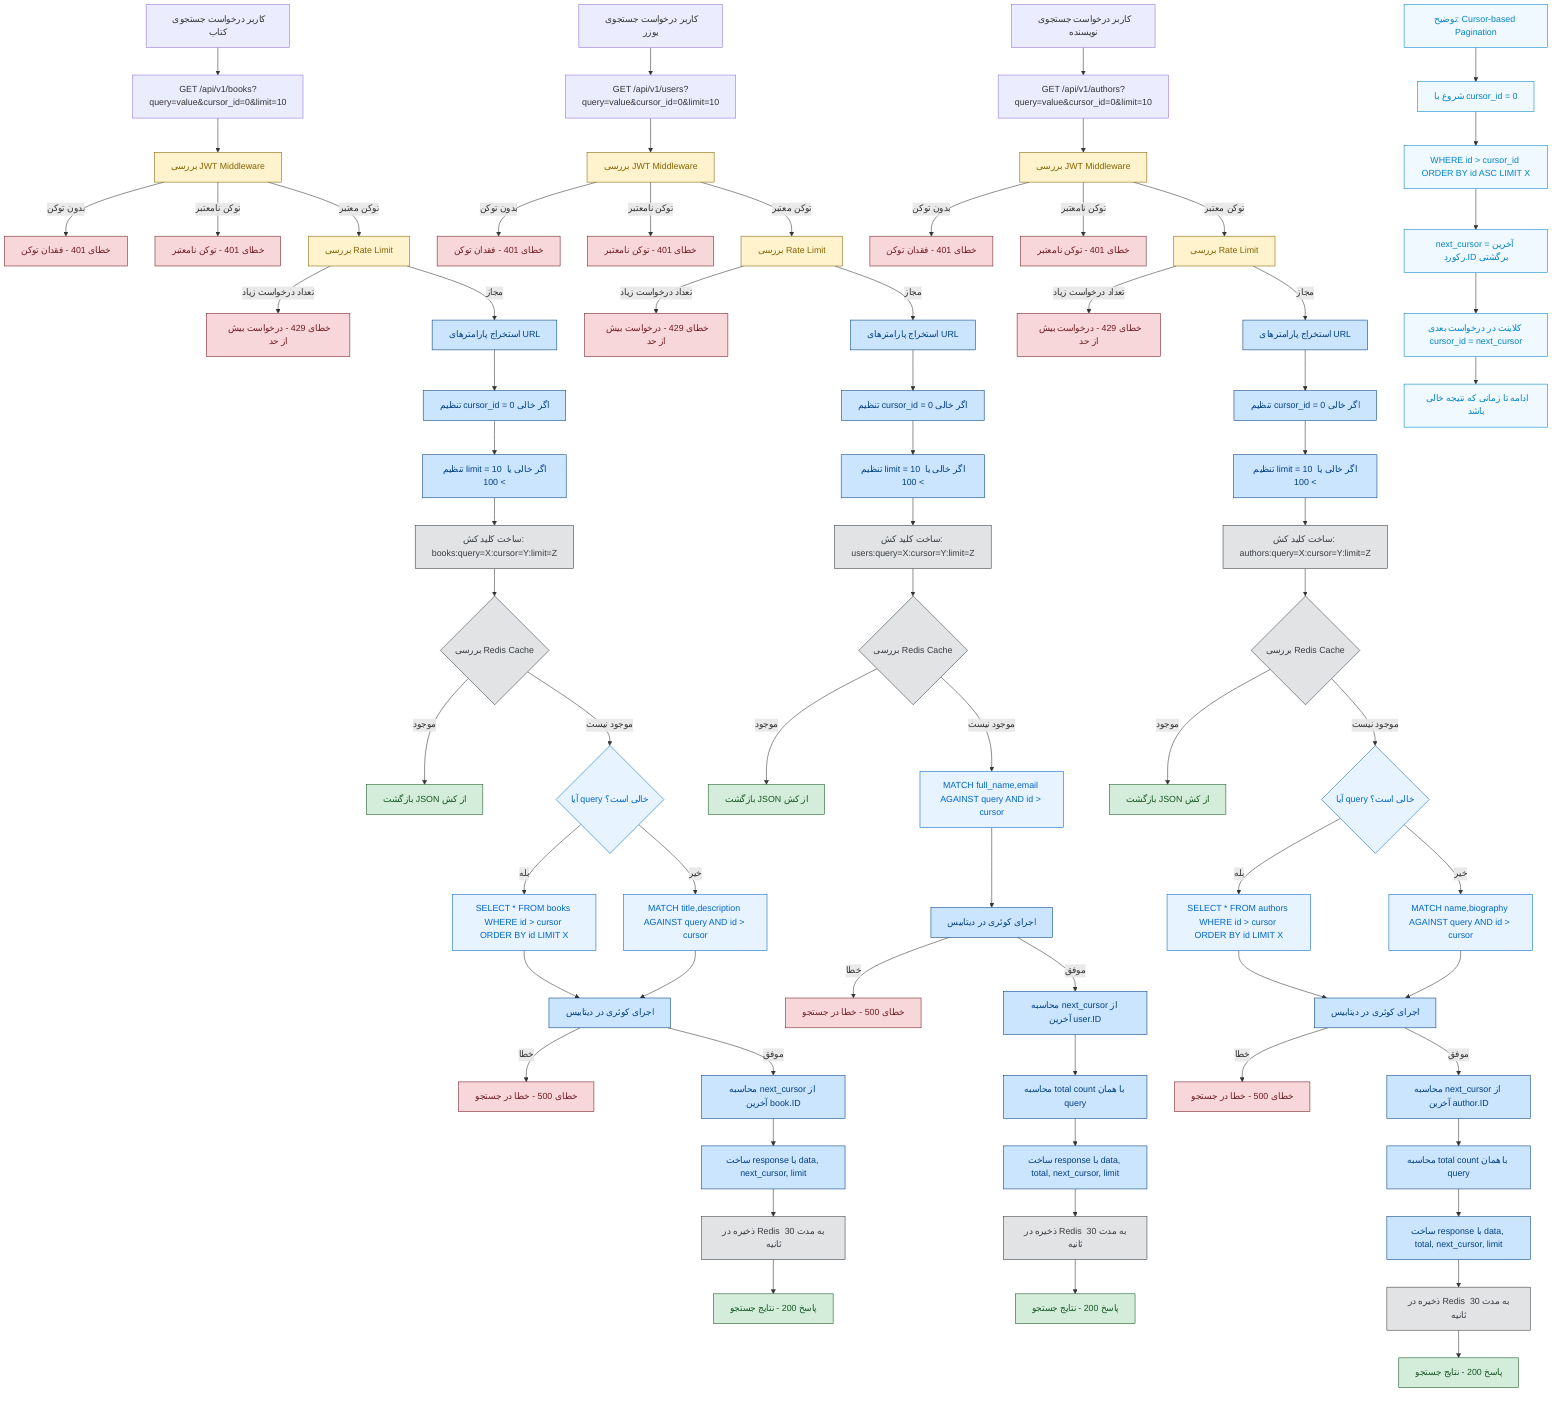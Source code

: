flowchart TD
    %% جستجوی کتاب‌ها
    A[کاربر درخواست جستجوی کتاب] --> B[GET /api/v1/books?query=value&cursor_id=0&limit=10]
    B --> C[بررسی JWT Middleware]
    C -->|بدون توکن| D[خطای 401 - فقدان توکن]
    C -->|توکن نامعتبر| E[خطای 401 - توکن نامعتبر]
    C -->|توکن معتبر| F[بررسی Rate Limit]
    F -->|تعداد درخواست زیاد| G[خطای 429 - درخواست بیش از حد]
    F -->|مجاز| H[استخراج پارامترهای URL]
    H --> I[تنظیم cursor_id = 0 اگر خالی]
    I --> J[تنظیم limit = 10 اگر خالی یا > 100]
    J --> K[ساخت کلید کش: books:query=X:cursor=Y:limit=Z]
    K --> L{بررسی Redis Cache}
    L -->|موجود| M[بازگشت JSON از کش]
    L -->|موجود نیست| N{آیا query خالی است؟}
    N -->|بله| O[SELECT * FROM books WHERE id > cursor ORDER BY id LIMIT X]
    N -->|خیر| P[MATCH title,description AGAINST query AND id > cursor]
    O --> Q[اجرای کوئری در دیتابیس]
    P --> Q
    Q -->|خطا| R[خطای 500 - خطا در جستجو]
    Q -->|موفق| S[محاسبه next_cursor از آخرین book.ID]
    S --> T[ساخت response با data, next_cursor, limit]
    T --> U[ذخیره در Redis به مدت 30 ثانیه]
    U --> V[پاسخ 200 - نتایج جستجو]

    %% جستجوی یوزرها
    W[کاربر درخواست جستجوی یوزر] --> X[GET /api/v1/users?query=value&cursor_id=0&limit=10]
    X --> Y[بررسی JWT Middleware]
    Y -->|بدون توکن| Z[خطای 401 - فقدان توکن]
    Y -->|توکن نامعتبر| AA[خطای 401 - توکن نامعتبر]
    Y -->|توکن معتبر| BB[بررسی Rate Limit]
    BB -->|تعداد درخواست زیاد| CC[خطای 429 - درخواست بیش از حد]
    BB -->|مجاز| DD[استخراج پارامترهای URL]
    DD --> EE[تنظیم cursor_id = 0 اگر خالی]
    EE --> FF[تنظیم limit = 10 اگر خالی یا > 100]
    FF --> GG[ساخت کلید کش: users:query=X:cursor=Y:limit=Z]
    GG --> HH{بررسی Redis Cache}
    HH -->|موجود| II[بازگشت JSON از کش]
    HH -->|موجود نیست| JJ[MATCH full_name,email AGAINST query AND id > cursor]
    JJ --> KK[اجرای کوئری در دیتابیس]
    KK -->|خطا| LL[خطای 500 - خطا در جستجو]
    KK -->|موفق| MM[محاسبه next_cursor از آخرین user.ID]
    MM --> NN[محاسبه total count با همان query]
    NN --> OO[ساخت response با data, total, next_cursor, limit]
    OO --> PP[ذخیره در Redis به مدت 30 ثانیه]
    PP --> QQ[پاسخ 200 - نتایج جستجو]

    %% جستجوی نویسنده‌ها
    RR[کاربر درخواست جستجوی نویسنده] --> SS[GET /api/v1/authors?query=value&cursor_id=0&limit=10]
    SS --> TT[بررسی JWT Middleware]
    TT -->|بدون توکن| UU[خطای 401 - فقدان توکن]
    TT -->|توکن نامعتبر| VV[خطای 401 - توکن نامعتبر]
    TT -->|توکن معتبر| WW[بررسی Rate Limit]
    WW -->|تعداد درخواست زیاد| XX[خطای 429 - درخواست بیش از حد]
    WW -->|مجاز| YY[استخراج پارامترهای URL]
    YY --> ZZ[تنظیم cursor_id = 0 اگر خالی]
    ZZ --> AAA[تنظیم limit = 10 اگر خالی یا > 100]
    AAA --> BBB[ساخت کلید کش: authors:query=X:cursor=Y:limit=Z]
    BBB --> CCC{بررسی Redis Cache}
    CCC -->|موجود| DDD[بازگشت JSON از کش]
    CCC -->|موجود نیست| EEE{آیا query خالی است؟}
    EEE -->|بله| FFF[SELECT * FROM authors WHERE id > cursor ORDER BY id LIMIT X]
    EEE -->|خیر| GGG[MATCH name,biography AGAINST query AND id > cursor]
    FFF --> HHH[اجرای کوئری در دیتابیس]
    GGG --> HHH
    HHH -->|خطا| III[خطای 500 - خطا در جستجو]
    HHH -->|موفق| JJJ[محاسبه next_cursor از آخرین author.ID]
    JJJ --> KKK[محاسبه total count با همان query]
    KKK --> LLL[ساخت response با data, total, next_cursor, limit]
    LLL --> MMM[ذخیره در Redis به مدت 30 ثانیه]
    MMM --> NNN[پاسخ 200 - نتایج جستجو]

    %% جزئیات فنی Cursor Pagination
    OOO[توضیح: Cursor-based Pagination] --> PPP[شروع با cursor_id = 0]
    PPP --> QQQ[WHERE id > cursor_id ORDER BY id ASC LIMIT X]
    QQQ --> RRR[next_cursor = آخرین رکورد.ID برگشتی]
    RRR --> SSS[کلاینت در درخواست بعدی cursor_id = next_cursor]
    SSS --> TTT[ادامه تا زمانی که نتیجه خالی باشد]

    %% استایل‌ها
    classDef successNode fill:#d4edda,stroke:#155724,color:#155724
    classDef errorNode fill:#f8d7da,stroke:#721c24,color:#721c24
    classDef processNode fill:#cce5ff,stroke:#004085,color:#004085
    classDef authNode fill:#fff3cd,stroke:#856404,color:#856404
    classDef cacheNode fill:#e2e3e5,stroke:#383d41,color:#383d41
    classDef queryNode fill:#e7f3ff,stroke:#0066cc,color:#0066cc
    classDef infoNode fill:#f0f9ff,stroke:#0284c7,color:#0284c7

    class M,V,II,QQ,DDD,NNN successNode
    class D,E,G,R,Z,AA,CC,LL,UU,VV,XX,III errorNode
    class H,I,J,Q,S,T,DD,EE,FF,KK,MM,NN,OO,YY,ZZ,AAA,HHH,JJJ,KKK,LLL processNode
    class C,F,Y,BB,TT,WW authNode
    class K,L,U,GG,HH,PP,BBB,CCC,MMM cacheNode
    class N,O,P,JJ,EEE,FFF,GGG queryNode
    class OOO,PPP,QQQ,RRR,SSS,TTT infoNode